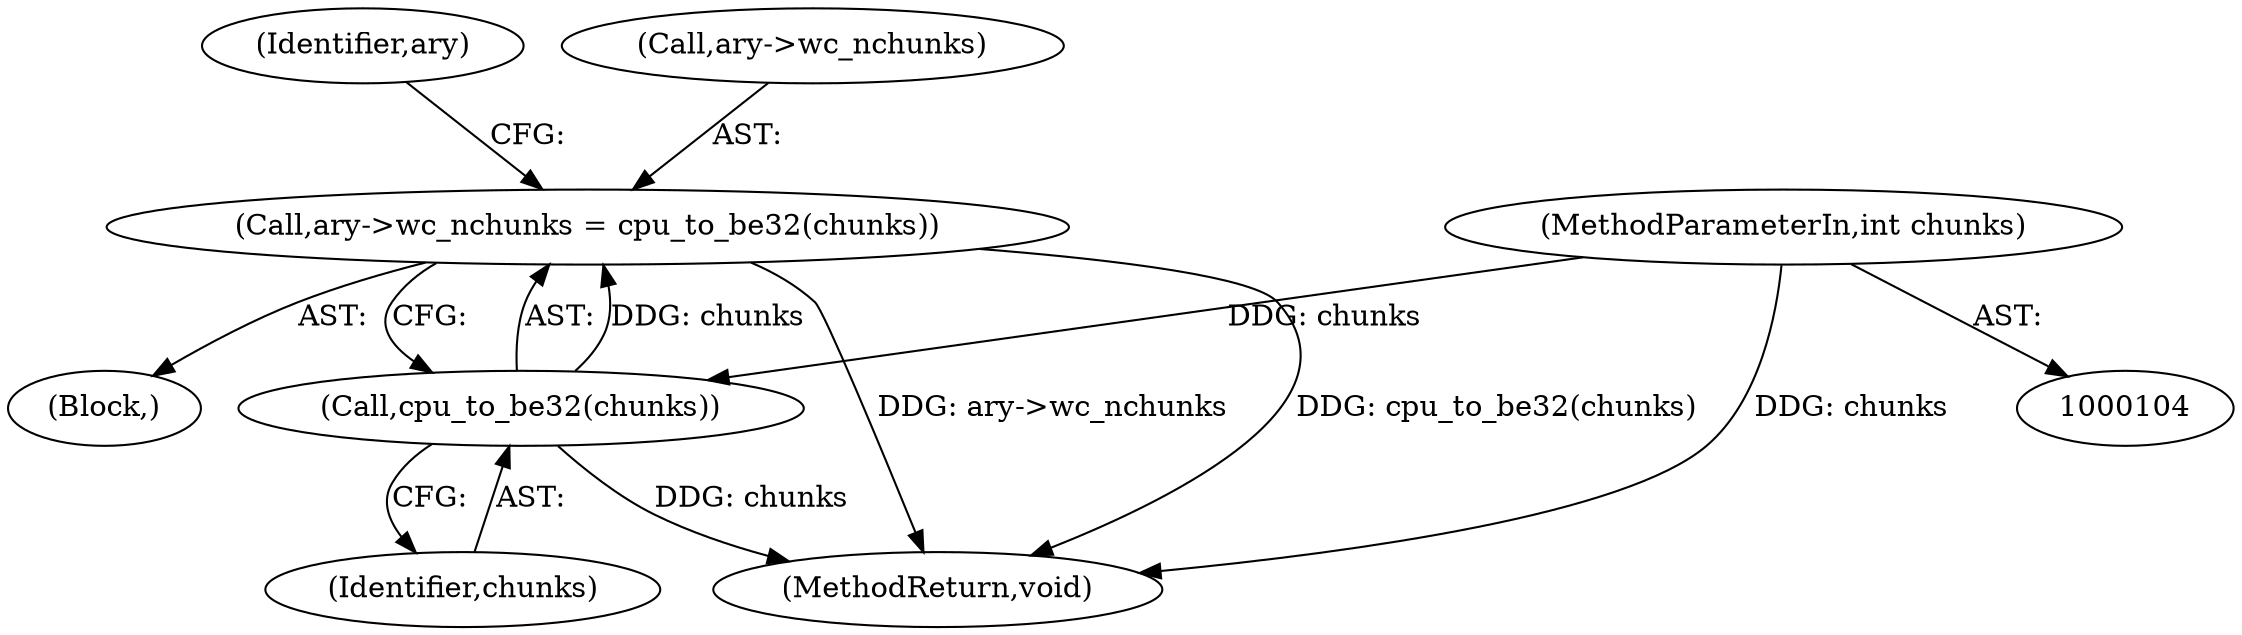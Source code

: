 digraph "1_linux_c70422f760c120480fee4de6c38804c72aa26bc1_27@pointer" {
"1000135" [label="(Call,ary->wc_nchunks = cpu_to_be32(chunks))"];
"1000139" [label="(Call,cpu_to_be32(chunks))"];
"1000106" [label="(MethodParameterIn,int chunks)"];
"1000135" [label="(Call,ary->wc_nchunks = cpu_to_be32(chunks))"];
"1000139" [label="(Call,cpu_to_be32(chunks))"];
"1000163" [label="(MethodReturn,void)"];
"1000146" [label="(Identifier,ary)"];
"1000107" [label="(Block,)"];
"1000106" [label="(MethodParameterIn,int chunks)"];
"1000140" [label="(Identifier,chunks)"];
"1000136" [label="(Call,ary->wc_nchunks)"];
"1000135" -> "1000107"  [label="AST: "];
"1000135" -> "1000139"  [label="CFG: "];
"1000136" -> "1000135"  [label="AST: "];
"1000139" -> "1000135"  [label="AST: "];
"1000146" -> "1000135"  [label="CFG: "];
"1000135" -> "1000163"  [label="DDG: cpu_to_be32(chunks)"];
"1000135" -> "1000163"  [label="DDG: ary->wc_nchunks"];
"1000139" -> "1000135"  [label="DDG: chunks"];
"1000139" -> "1000140"  [label="CFG: "];
"1000140" -> "1000139"  [label="AST: "];
"1000139" -> "1000163"  [label="DDG: chunks"];
"1000106" -> "1000139"  [label="DDG: chunks"];
"1000106" -> "1000104"  [label="AST: "];
"1000106" -> "1000163"  [label="DDG: chunks"];
}

